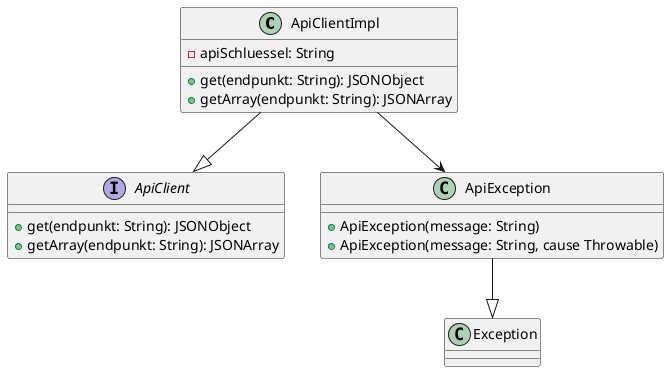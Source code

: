 @startuml Rename Method
class ApiClientImpl {
    - apiSchluessel: String

    + get(endpunkt: String): JSONObject
    + getArray(endpunkt: String): JSONArray
}

interface ApiClient {
    + get(endpunkt: String): JSONObject
    + getArray(endpunkt: String): JSONArray
}

class ApiException {
    + ApiException(message: String)
    + ApiException(message: String, cause Throwable)
}

class Exception {

}

ApiException --|> Exception
ApiClientImpl --|> ApiClient
ApiClientImpl --> ApiException
@enduml
